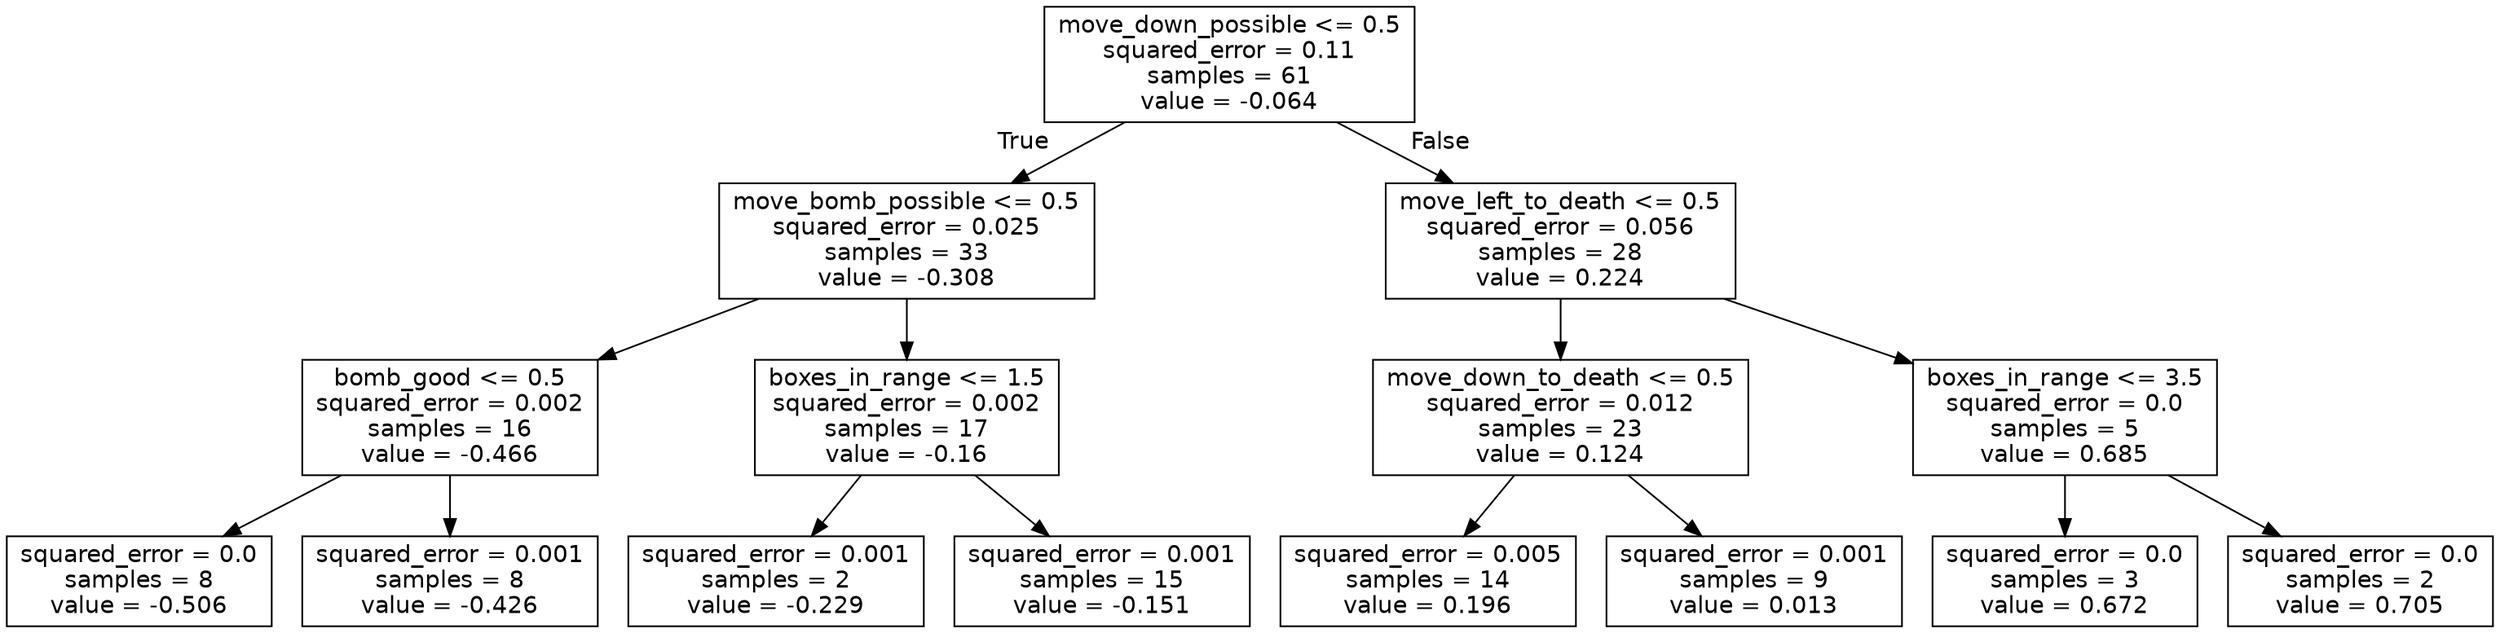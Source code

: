 digraph Tree {
node [shape=box, fontname="helvetica"] ;
edge [fontname="helvetica"] ;
0 [label="move_down_possible <= 0.5\nsquared_error = 0.11\nsamples = 61\nvalue = -0.064"] ;
1 [label="move_bomb_possible <= 0.5\nsquared_error = 0.025\nsamples = 33\nvalue = -0.308"] ;
0 -> 1 [labeldistance=2.5, labelangle=45, headlabel="True"] ;
2 [label="bomb_good <= 0.5\nsquared_error = 0.002\nsamples = 16\nvalue = -0.466"] ;
1 -> 2 ;
3 [label="squared_error = 0.0\nsamples = 8\nvalue = -0.506"] ;
2 -> 3 ;
4 [label="squared_error = 0.001\nsamples = 8\nvalue = -0.426"] ;
2 -> 4 ;
5 [label="boxes_in_range <= 1.5\nsquared_error = 0.002\nsamples = 17\nvalue = -0.16"] ;
1 -> 5 ;
6 [label="squared_error = 0.001\nsamples = 2\nvalue = -0.229"] ;
5 -> 6 ;
7 [label="squared_error = 0.001\nsamples = 15\nvalue = -0.151"] ;
5 -> 7 ;
8 [label="move_left_to_death <= 0.5\nsquared_error = 0.056\nsamples = 28\nvalue = 0.224"] ;
0 -> 8 [labeldistance=2.5, labelangle=-45, headlabel="False"] ;
9 [label="move_down_to_death <= 0.5\nsquared_error = 0.012\nsamples = 23\nvalue = 0.124"] ;
8 -> 9 ;
10 [label="squared_error = 0.005\nsamples = 14\nvalue = 0.196"] ;
9 -> 10 ;
11 [label="squared_error = 0.001\nsamples = 9\nvalue = 0.013"] ;
9 -> 11 ;
12 [label="boxes_in_range <= 3.5\nsquared_error = 0.0\nsamples = 5\nvalue = 0.685"] ;
8 -> 12 ;
13 [label="squared_error = 0.0\nsamples = 3\nvalue = 0.672"] ;
12 -> 13 ;
14 [label="squared_error = 0.0\nsamples = 2\nvalue = 0.705"] ;
12 -> 14 ;
}